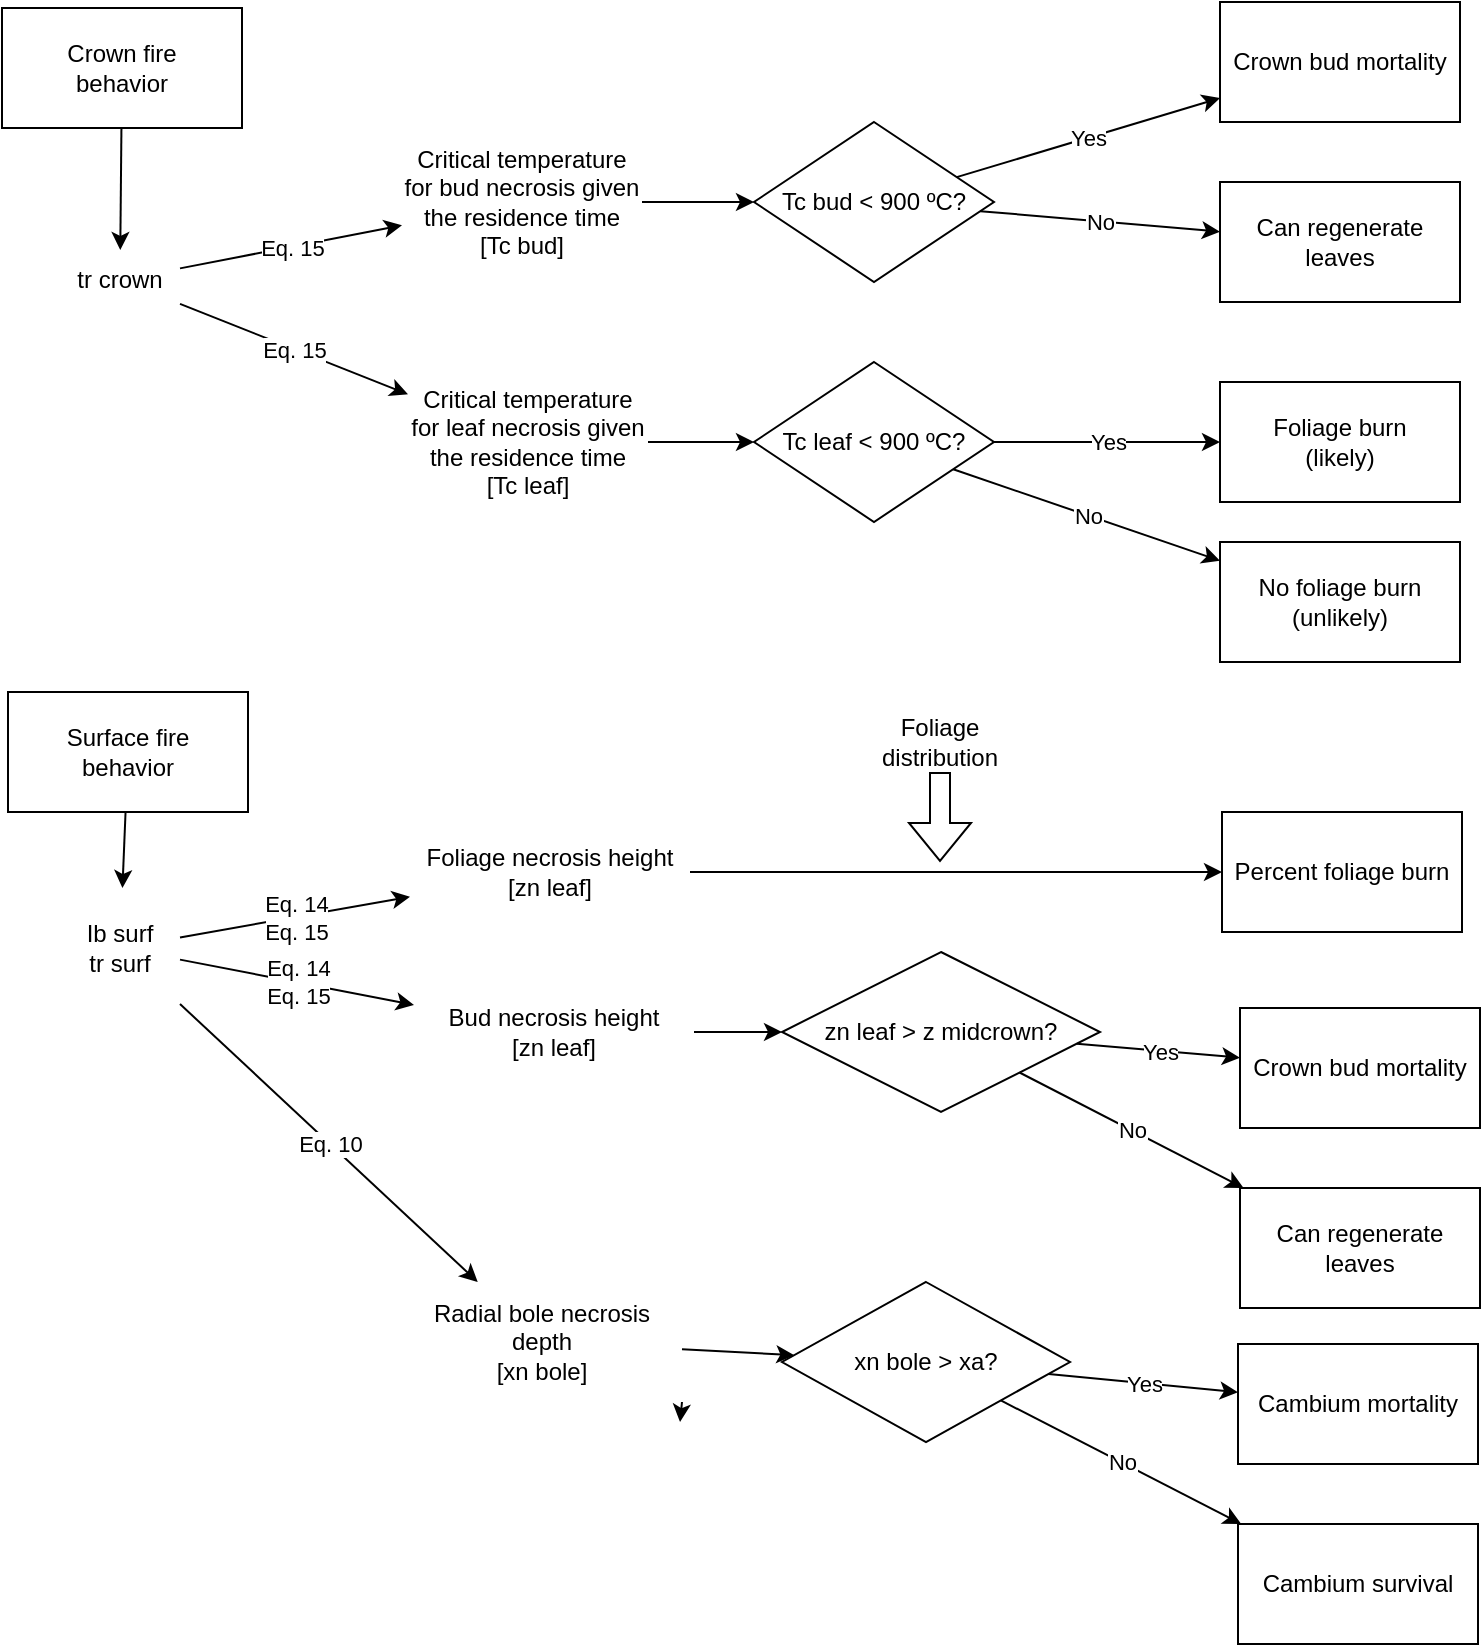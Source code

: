 <mxfile version="21.3.3" type="github">
  <diagram name="Pàgina-1" id="bBgiHrPNS2ZgieH73Jew">
    <mxGraphModel dx="1434" dy="822" grid="1" gridSize="10" guides="1" tooltips="1" connect="1" arrows="1" fold="1" page="1" pageScale="1" pageWidth="827" pageHeight="1169" math="0" shadow="0">
      <root>
        <mxCell id="0" />
        <mxCell id="1" parent="0" />
        <mxCell id="AxkiLZUDBh2oXADrsPW7-1" value="&lt;div&gt;Crown fire&lt;/div&gt;&lt;div&gt;behavior&lt;br&gt;&lt;/div&gt;" style="rounded=0;whiteSpace=wrap;html=1;" vertex="1" parent="1">
          <mxGeometry x="21" y="73" width="120" height="60" as="geometry" />
        </mxCell>
        <mxCell id="AxkiLZUDBh2oXADrsPW7-3" value="tr crown" style="text;html=1;strokeColor=none;fillColor=none;align=center;verticalAlign=middle;whiteSpace=wrap;rounded=0;" vertex="1" parent="1">
          <mxGeometry x="50" y="194" width="60" height="30" as="geometry" />
        </mxCell>
        <mxCell id="AxkiLZUDBh2oXADrsPW7-6" value="Tc bud &amp;lt; 900 ºC?" style="rhombus;whiteSpace=wrap;html=1;" vertex="1" parent="1">
          <mxGeometry x="397" y="130" width="120" height="80" as="geometry" />
        </mxCell>
        <mxCell id="AxkiLZUDBh2oXADrsPW7-8" value="&lt;div&gt;Critical temperature for bud necrosis given the residence time&lt;br&gt;&lt;/div&gt;&lt;div&gt;[Tc bud]&lt;/div&gt;" style="text;html=1;strokeColor=none;fillColor=none;align=center;verticalAlign=middle;whiteSpace=wrap;rounded=0;" vertex="1" parent="1">
          <mxGeometry x="221" y="140" width="120" height="60" as="geometry" />
        </mxCell>
        <mxCell id="AxkiLZUDBh2oXADrsPW7-9" value="" style="endArrow=classic;html=1;rounded=0;" edge="1" parent="1" source="AxkiLZUDBh2oXADrsPW7-3" target="AxkiLZUDBh2oXADrsPW7-8">
          <mxGeometry relative="1" as="geometry">
            <mxPoint x="130" y="170" as="sourcePoint" />
            <mxPoint x="500" y="430" as="targetPoint" />
          </mxGeometry>
        </mxCell>
        <mxCell id="AxkiLZUDBh2oXADrsPW7-10" value="Eq. 15" style="edgeLabel;resizable=0;html=1;align=center;verticalAlign=middle;" connectable="0" vertex="1" parent="AxkiLZUDBh2oXADrsPW7-9">
          <mxGeometry relative="1" as="geometry" />
        </mxCell>
        <mxCell id="AxkiLZUDBh2oXADrsPW7-11" value="" style="endArrow=classic;html=1;rounded=0;" edge="1" parent="1" source="AxkiLZUDBh2oXADrsPW7-8" target="AxkiLZUDBh2oXADrsPW7-6">
          <mxGeometry width="50" height="50" relative="1" as="geometry">
            <mxPoint x="400" y="450" as="sourcePoint" />
            <mxPoint x="450" y="400" as="targetPoint" />
          </mxGeometry>
        </mxCell>
        <mxCell id="AxkiLZUDBh2oXADrsPW7-13" value="Crown bud mortality" style="rounded=0;whiteSpace=wrap;html=1;" vertex="1" parent="1">
          <mxGeometry x="630" y="70" width="120" height="60" as="geometry" />
        </mxCell>
        <mxCell id="AxkiLZUDBh2oXADrsPW7-14" value="" style="endArrow=classic;html=1;rounded=0;" edge="1" parent="1" source="AxkiLZUDBh2oXADrsPW7-6" target="AxkiLZUDBh2oXADrsPW7-13">
          <mxGeometry relative="1" as="geometry">
            <mxPoint x="520" y="170" as="sourcePoint" />
            <mxPoint x="231" y="182" as="targetPoint" />
          </mxGeometry>
        </mxCell>
        <mxCell id="AxkiLZUDBh2oXADrsPW7-15" value="Yes" style="edgeLabel;resizable=0;html=1;align=center;verticalAlign=middle;" connectable="0" vertex="1" parent="AxkiLZUDBh2oXADrsPW7-14">
          <mxGeometry relative="1" as="geometry" />
        </mxCell>
        <mxCell id="AxkiLZUDBh2oXADrsPW7-16" value="" style="endArrow=classic;html=1;rounded=0;" edge="1" parent="1" source="AxkiLZUDBh2oXADrsPW7-25" target="AxkiLZUDBh2oXADrsPW7-30">
          <mxGeometry relative="1" as="geometry">
            <mxPoint x="530" y="180" as="sourcePoint" />
            <mxPoint x="610" y="360" as="targetPoint" />
            <Array as="points" />
          </mxGeometry>
        </mxCell>
        <mxCell id="AxkiLZUDBh2oXADrsPW7-17" value="No" style="edgeLabel;resizable=0;html=1;align=center;verticalAlign=middle;" connectable="0" vertex="1" parent="AxkiLZUDBh2oXADrsPW7-16">
          <mxGeometry relative="1" as="geometry" />
        </mxCell>
        <mxCell id="AxkiLZUDBh2oXADrsPW7-18" value="&lt;div&gt;Critical temperature for leaf necrosis given the residence time&lt;br&gt;&lt;/div&gt;&lt;div&gt;[Tc leaf]&lt;/div&gt;" style="text;html=1;strokeColor=none;fillColor=none;align=center;verticalAlign=middle;whiteSpace=wrap;rounded=0;" vertex="1" parent="1">
          <mxGeometry x="224" y="260" width="120" height="60" as="geometry" />
        </mxCell>
        <mxCell id="AxkiLZUDBh2oXADrsPW7-23" value="" style="endArrow=classic;html=1;rounded=0;" edge="1" parent="1" source="AxkiLZUDBh2oXADrsPW7-3" target="AxkiLZUDBh2oXADrsPW7-18">
          <mxGeometry relative="1" as="geometry">
            <mxPoint x="130" y="184" as="sourcePoint" />
            <mxPoint x="231" y="182" as="targetPoint" />
          </mxGeometry>
        </mxCell>
        <mxCell id="AxkiLZUDBh2oXADrsPW7-24" value="Eq. 15" style="edgeLabel;resizable=0;html=1;align=center;verticalAlign=middle;" connectable="0" vertex="1" parent="AxkiLZUDBh2oXADrsPW7-23">
          <mxGeometry relative="1" as="geometry" />
        </mxCell>
        <mxCell id="AxkiLZUDBh2oXADrsPW7-25" value="Tc leaf &amp;lt; 900 ºC?" style="rhombus;whiteSpace=wrap;html=1;" vertex="1" parent="1">
          <mxGeometry x="397" y="250" width="120" height="80" as="geometry" />
        </mxCell>
        <mxCell id="AxkiLZUDBh2oXADrsPW7-26" value="" style="endArrow=classic;html=1;rounded=0;" edge="1" parent="1" source="AxkiLZUDBh2oXADrsPW7-18" target="AxkiLZUDBh2oXADrsPW7-25">
          <mxGeometry width="50" height="50" relative="1" as="geometry">
            <mxPoint x="351" y="180" as="sourcePoint" />
            <mxPoint x="407" y="180" as="targetPoint" />
          </mxGeometry>
        </mxCell>
        <mxCell id="AxkiLZUDBh2oXADrsPW7-27" value="" style="endArrow=classic;html=1;rounded=0;" edge="1" parent="1" source="AxkiLZUDBh2oXADrsPW7-25" target="AxkiLZUDBh2oXADrsPW7-29">
          <mxGeometry relative="1" as="geometry">
            <mxPoint x="530" y="180" as="sourcePoint" />
            <mxPoint x="640" y="310" as="targetPoint" />
          </mxGeometry>
        </mxCell>
        <mxCell id="AxkiLZUDBh2oXADrsPW7-28" value="Yes" style="edgeLabel;resizable=0;html=1;align=center;verticalAlign=middle;" connectable="0" vertex="1" parent="AxkiLZUDBh2oXADrsPW7-27">
          <mxGeometry relative="1" as="geometry" />
        </mxCell>
        <mxCell id="AxkiLZUDBh2oXADrsPW7-29" value="&lt;div&gt;Foliage burn&lt;/div&gt;&lt;div&gt;(likely)&lt;br&gt;&lt;/div&gt;" style="rounded=0;whiteSpace=wrap;html=1;" vertex="1" parent="1">
          <mxGeometry x="630" y="260" width="120" height="60" as="geometry" />
        </mxCell>
        <mxCell id="AxkiLZUDBh2oXADrsPW7-30" value="&lt;div&gt;No foliage burn&lt;/div&gt;&lt;div&gt;(unlikely)&lt;br&gt;&lt;/div&gt;" style="rounded=0;whiteSpace=wrap;html=1;" vertex="1" parent="1">
          <mxGeometry x="630" y="340" width="120" height="60" as="geometry" />
        </mxCell>
        <mxCell id="AxkiLZUDBh2oXADrsPW7-31" value="Can regenerate leaves" style="rounded=0;whiteSpace=wrap;html=1;" vertex="1" parent="1">
          <mxGeometry x="630" y="160" width="120" height="60" as="geometry" />
        </mxCell>
        <mxCell id="AxkiLZUDBh2oXADrsPW7-32" value="" style="endArrow=classic;html=1;rounded=0;" edge="1" parent="1" source="AxkiLZUDBh2oXADrsPW7-6" target="AxkiLZUDBh2oXADrsPW7-31">
          <mxGeometry relative="1" as="geometry">
            <mxPoint x="507" y="314" as="sourcePoint" />
            <mxPoint x="640" y="359" as="targetPoint" />
            <Array as="points" />
          </mxGeometry>
        </mxCell>
        <mxCell id="AxkiLZUDBh2oXADrsPW7-33" value="No" style="edgeLabel;resizable=0;html=1;align=center;verticalAlign=middle;" connectable="0" vertex="1" parent="AxkiLZUDBh2oXADrsPW7-32">
          <mxGeometry relative="1" as="geometry" />
        </mxCell>
        <mxCell id="AxkiLZUDBh2oXADrsPW7-34" value="&lt;div&gt;Surface fire &lt;br&gt;&lt;/div&gt;&lt;div&gt;behavior&lt;/div&gt;" style="rounded=0;whiteSpace=wrap;html=1;" vertex="1" parent="1">
          <mxGeometry x="24" y="415" width="120" height="60" as="geometry" />
        </mxCell>
        <mxCell id="AxkiLZUDBh2oXADrsPW7-35" value="" style="endArrow=classic;html=1;rounded=0;" edge="1" parent="1" source="AxkiLZUDBh2oXADrsPW7-1" target="AxkiLZUDBh2oXADrsPW7-3">
          <mxGeometry width="50" height="50" relative="1" as="geometry">
            <mxPoint x="351" y="180" as="sourcePoint" />
            <mxPoint x="407" y="180" as="targetPoint" />
          </mxGeometry>
        </mxCell>
        <mxCell id="AxkiLZUDBh2oXADrsPW7-36" value="&lt;div&gt;Ib surf&lt;br&gt;&lt;/div&gt;&lt;div&gt;tr surf&lt;/div&gt;" style="text;html=1;strokeColor=none;fillColor=none;align=center;verticalAlign=middle;whiteSpace=wrap;rounded=0;" vertex="1" parent="1">
          <mxGeometry x="50" y="513" width="60" height="60" as="geometry" />
        </mxCell>
        <mxCell id="AxkiLZUDBh2oXADrsPW7-37" value="&lt;div&gt;Foliage necrosis height&lt;br&gt;&lt;/div&gt;&lt;div&gt;[zn leaf]&lt;/div&gt;" style="text;html=1;strokeColor=none;fillColor=none;align=center;verticalAlign=middle;whiteSpace=wrap;rounded=0;" vertex="1" parent="1">
          <mxGeometry x="225" y="475" width="140" height="60" as="geometry" />
        </mxCell>
        <mxCell id="AxkiLZUDBh2oXADrsPW7-38" value="&lt;div&gt;Bud necrosis height&lt;br&gt;&lt;/div&gt;&lt;div&gt;[zn leaf]&lt;/div&gt;" style="text;html=1;strokeColor=none;fillColor=none;align=center;verticalAlign=middle;whiteSpace=wrap;rounded=0;" vertex="1" parent="1">
          <mxGeometry x="227" y="555" width="140" height="60" as="geometry" />
        </mxCell>
        <mxCell id="AxkiLZUDBh2oXADrsPW7-39" value="&lt;div&gt;Percent foliage burn&lt;/div&gt;" style="rounded=0;whiteSpace=wrap;html=1;" vertex="1" parent="1">
          <mxGeometry x="631" y="475" width="120" height="60" as="geometry" />
        </mxCell>
        <mxCell id="AxkiLZUDBh2oXADrsPW7-40" value="" style="endArrow=classic;html=1;rounded=0;" edge="1" parent="1" source="AxkiLZUDBh2oXADrsPW7-37" target="AxkiLZUDBh2oXADrsPW7-39">
          <mxGeometry width="50" height="50" relative="1" as="geometry">
            <mxPoint x="354" y="300" as="sourcePoint" />
            <mxPoint x="407" y="300" as="targetPoint" />
          </mxGeometry>
        </mxCell>
        <mxCell id="AxkiLZUDBh2oXADrsPW7-41" value="zn leaf &amp;gt; z midcrown?" style="rhombus;whiteSpace=wrap;html=1;" vertex="1" parent="1">
          <mxGeometry x="411" y="545" width="159" height="80" as="geometry" />
        </mxCell>
        <mxCell id="AxkiLZUDBh2oXADrsPW7-42" value="Crown bud mortality" style="rounded=0;whiteSpace=wrap;html=1;" vertex="1" parent="1">
          <mxGeometry x="640" y="573" width="120" height="60" as="geometry" />
        </mxCell>
        <mxCell id="AxkiLZUDBh2oXADrsPW7-43" value="" style="endArrow=classic;html=1;rounded=0;" edge="1" parent="1" source="AxkiLZUDBh2oXADrsPW7-41" target="AxkiLZUDBh2oXADrsPW7-42">
          <mxGeometry relative="1" as="geometry">
            <mxPoint x="530" y="673" as="sourcePoint" />
            <mxPoint x="241" y="685" as="targetPoint" />
          </mxGeometry>
        </mxCell>
        <mxCell id="AxkiLZUDBh2oXADrsPW7-44" value="Yes" style="edgeLabel;resizable=0;html=1;align=center;verticalAlign=middle;" connectable="0" vertex="1" parent="AxkiLZUDBh2oXADrsPW7-43">
          <mxGeometry relative="1" as="geometry" />
        </mxCell>
        <mxCell id="AxkiLZUDBh2oXADrsPW7-45" value="Can regenerate leaves" style="rounded=0;whiteSpace=wrap;html=1;" vertex="1" parent="1">
          <mxGeometry x="640" y="663" width="120" height="60" as="geometry" />
        </mxCell>
        <mxCell id="AxkiLZUDBh2oXADrsPW7-46" value="" style="endArrow=classic;html=1;rounded=0;" edge="1" parent="1" source="AxkiLZUDBh2oXADrsPW7-41" target="AxkiLZUDBh2oXADrsPW7-45">
          <mxGeometry relative="1" as="geometry">
            <mxPoint x="517" y="817" as="sourcePoint" />
            <mxPoint x="650" y="862" as="targetPoint" />
            <Array as="points" />
          </mxGeometry>
        </mxCell>
        <mxCell id="AxkiLZUDBh2oXADrsPW7-47" value="No" style="edgeLabel;resizable=0;html=1;align=center;verticalAlign=middle;" connectable="0" vertex="1" parent="AxkiLZUDBh2oXADrsPW7-46">
          <mxGeometry relative="1" as="geometry" />
        </mxCell>
        <mxCell id="AxkiLZUDBh2oXADrsPW7-48" value="" style="endArrow=classic;html=1;rounded=0;" edge="1" parent="1" source="AxkiLZUDBh2oXADrsPW7-38">
          <mxGeometry width="50" height="50" relative="1" as="geometry">
            <mxPoint x="354" y="300" as="sourcePoint" />
            <mxPoint x="411" y="585" as="targetPoint" />
          </mxGeometry>
        </mxCell>
        <mxCell id="AxkiLZUDBh2oXADrsPW7-49" value="" style="endArrow=classic;html=1;rounded=0;" edge="1" parent="1" source="AxkiLZUDBh2oXADrsPW7-36" target="AxkiLZUDBh2oXADrsPW7-37">
          <mxGeometry relative="1" as="geometry">
            <mxPoint x="120" y="231" as="sourcePoint" />
            <mxPoint x="234" y="276" as="targetPoint" />
          </mxGeometry>
        </mxCell>
        <mxCell id="AxkiLZUDBh2oXADrsPW7-50" value="&lt;div&gt;Eq. 14&lt;/div&gt;&lt;div&gt;Eq. 15&lt;br&gt;&lt;/div&gt;" style="edgeLabel;resizable=0;html=1;align=center;verticalAlign=middle;" connectable="0" vertex="1" parent="AxkiLZUDBh2oXADrsPW7-49">
          <mxGeometry relative="1" as="geometry" />
        </mxCell>
        <mxCell id="AxkiLZUDBh2oXADrsPW7-51" value="" style="endArrow=classic;html=1;rounded=0;" edge="1" parent="1" source="AxkiLZUDBh2oXADrsPW7-36" target="AxkiLZUDBh2oXADrsPW7-38">
          <mxGeometry relative="1" as="geometry">
            <mxPoint x="124" y="545" as="sourcePoint" />
            <mxPoint x="220" y="528" as="targetPoint" />
          </mxGeometry>
        </mxCell>
        <mxCell id="AxkiLZUDBh2oXADrsPW7-52" value="&lt;div&gt;Eq. 14&lt;/div&gt;&lt;div&gt;Eq. 15&lt;br&gt;&lt;/div&gt;" style="edgeLabel;resizable=0;html=1;align=center;verticalAlign=middle;" connectable="0" vertex="1" parent="AxkiLZUDBh2oXADrsPW7-51">
          <mxGeometry relative="1" as="geometry" />
        </mxCell>
        <mxCell id="AxkiLZUDBh2oXADrsPW7-53" value="" style="endArrow=classic;html=1;rounded=0;" edge="1" parent="1" source="AxkiLZUDBh2oXADrsPW7-34" target="AxkiLZUDBh2oXADrsPW7-36">
          <mxGeometry width="50" height="50" relative="1" as="geometry">
            <mxPoint x="90" y="140" as="sourcePoint" />
            <mxPoint x="90" y="204" as="targetPoint" />
          </mxGeometry>
        </mxCell>
        <mxCell id="AxkiLZUDBh2oXADrsPW7-54" value="&lt;div&gt;Radial bole necrosis depth&lt;br&gt;&lt;/div&gt;&lt;div&gt;[xn bole]&lt;/div&gt;" style="text;html=1;strokeColor=none;fillColor=none;align=center;verticalAlign=middle;whiteSpace=wrap;rounded=0;" vertex="1" parent="1">
          <mxGeometry x="221" y="710" width="140" height="60" as="geometry" />
        </mxCell>
        <mxCell id="AxkiLZUDBh2oXADrsPW7-55" value="xn bole &amp;gt; xa?" style="rhombus;whiteSpace=wrap;html=1;" vertex="1" parent="1">
          <mxGeometry x="411" y="710" width="144" height="80" as="geometry" />
        </mxCell>
        <mxCell id="AxkiLZUDBh2oXADrsPW7-56" value="" style="endArrow=classic;html=1;rounded=0;" edge="1" parent="1" source="AxkiLZUDBh2oXADrsPW7-54" target="AxkiLZUDBh2oXADrsPW7-55">
          <mxGeometry width="50" height="50" relative="1" as="geometry">
            <mxPoint x="377" y="595" as="sourcePoint" />
            <mxPoint x="421" y="595" as="targetPoint" />
          </mxGeometry>
        </mxCell>
        <mxCell id="AxkiLZUDBh2oXADrsPW7-57" value="Foliage distribution" style="text;html=1;strokeColor=none;fillColor=none;align=center;verticalAlign=middle;whiteSpace=wrap;rounded=0;" vertex="1" parent="1">
          <mxGeometry x="460" y="425" width="60" height="30" as="geometry" />
        </mxCell>
        <mxCell id="AxkiLZUDBh2oXADrsPW7-58" value="" style="shape=flexArrow;endArrow=classic;html=1;rounded=0;" edge="1" parent="1" source="AxkiLZUDBh2oXADrsPW7-57">
          <mxGeometry width="50" height="50" relative="1" as="geometry">
            <mxPoint x="483" y="440" as="sourcePoint" />
            <mxPoint x="490" y="500" as="targetPoint" />
          </mxGeometry>
        </mxCell>
        <mxCell id="AxkiLZUDBh2oXADrsPW7-64" value="Cambium mortality" style="rounded=0;whiteSpace=wrap;html=1;" vertex="1" parent="1">
          <mxGeometry x="639" y="741" width="120" height="60" as="geometry" />
        </mxCell>
        <mxCell id="AxkiLZUDBh2oXADrsPW7-65" value="" style="endArrow=classic;html=1;rounded=0;" edge="1" parent="1" target="AxkiLZUDBh2oXADrsPW7-64" source="AxkiLZUDBh2oXADrsPW7-55">
          <mxGeometry relative="1" as="geometry">
            <mxPoint x="557" y="759" as="sourcePoint" />
            <mxPoint x="240" y="853" as="targetPoint" />
          </mxGeometry>
        </mxCell>
        <mxCell id="AxkiLZUDBh2oXADrsPW7-66" value="Yes" style="edgeLabel;resizable=0;html=1;align=center;verticalAlign=middle;" connectable="0" vertex="1" parent="AxkiLZUDBh2oXADrsPW7-65">
          <mxGeometry relative="1" as="geometry" />
        </mxCell>
        <mxCell id="AxkiLZUDBh2oXADrsPW7-67" value="Cambium survival" style="rounded=0;whiteSpace=wrap;html=1;" vertex="1" parent="1">
          <mxGeometry x="639" y="831" width="120" height="60" as="geometry" />
        </mxCell>
        <mxCell id="AxkiLZUDBh2oXADrsPW7-68" value="" style="endArrow=classic;html=1;rounded=0;" edge="1" parent="1" target="AxkiLZUDBh2oXADrsPW7-67" source="AxkiLZUDBh2oXADrsPW7-55">
          <mxGeometry relative="1" as="geometry">
            <mxPoint x="529" y="773" as="sourcePoint" />
            <mxPoint x="649" y="1030" as="targetPoint" />
            <Array as="points" />
          </mxGeometry>
        </mxCell>
        <mxCell id="AxkiLZUDBh2oXADrsPW7-69" value="No" style="edgeLabel;resizable=0;html=1;align=center;verticalAlign=middle;" connectable="0" vertex="1" parent="AxkiLZUDBh2oXADrsPW7-68">
          <mxGeometry relative="1" as="geometry" />
        </mxCell>
        <mxCell id="AxkiLZUDBh2oXADrsPW7-70" style="edgeStyle=none;rounded=0;orthogonalLoop=1;jettySize=auto;html=1;exitX=1;exitY=1;exitDx=0;exitDy=0;entryX=0.993;entryY=1.167;entryDx=0;entryDy=0;entryPerimeter=0;" edge="1" parent="1" source="AxkiLZUDBh2oXADrsPW7-54" target="AxkiLZUDBh2oXADrsPW7-54">
          <mxGeometry relative="1" as="geometry" />
        </mxCell>
        <mxCell id="AxkiLZUDBh2oXADrsPW7-71" value="" style="endArrow=classic;html=1;rounded=0;" edge="1" parent="1" source="AxkiLZUDBh2oXADrsPW7-36" target="AxkiLZUDBh2oXADrsPW7-54">
          <mxGeometry relative="1" as="geometry">
            <mxPoint x="120" y="559" as="sourcePoint" />
            <mxPoint x="237" y="581" as="targetPoint" />
          </mxGeometry>
        </mxCell>
        <mxCell id="AxkiLZUDBh2oXADrsPW7-72" value="&lt;div&gt;Eq. 10&lt;/div&gt;" style="edgeLabel;resizable=0;html=1;align=center;verticalAlign=middle;" connectable="0" vertex="1" parent="AxkiLZUDBh2oXADrsPW7-71">
          <mxGeometry relative="1" as="geometry" />
        </mxCell>
      </root>
    </mxGraphModel>
  </diagram>
</mxfile>
